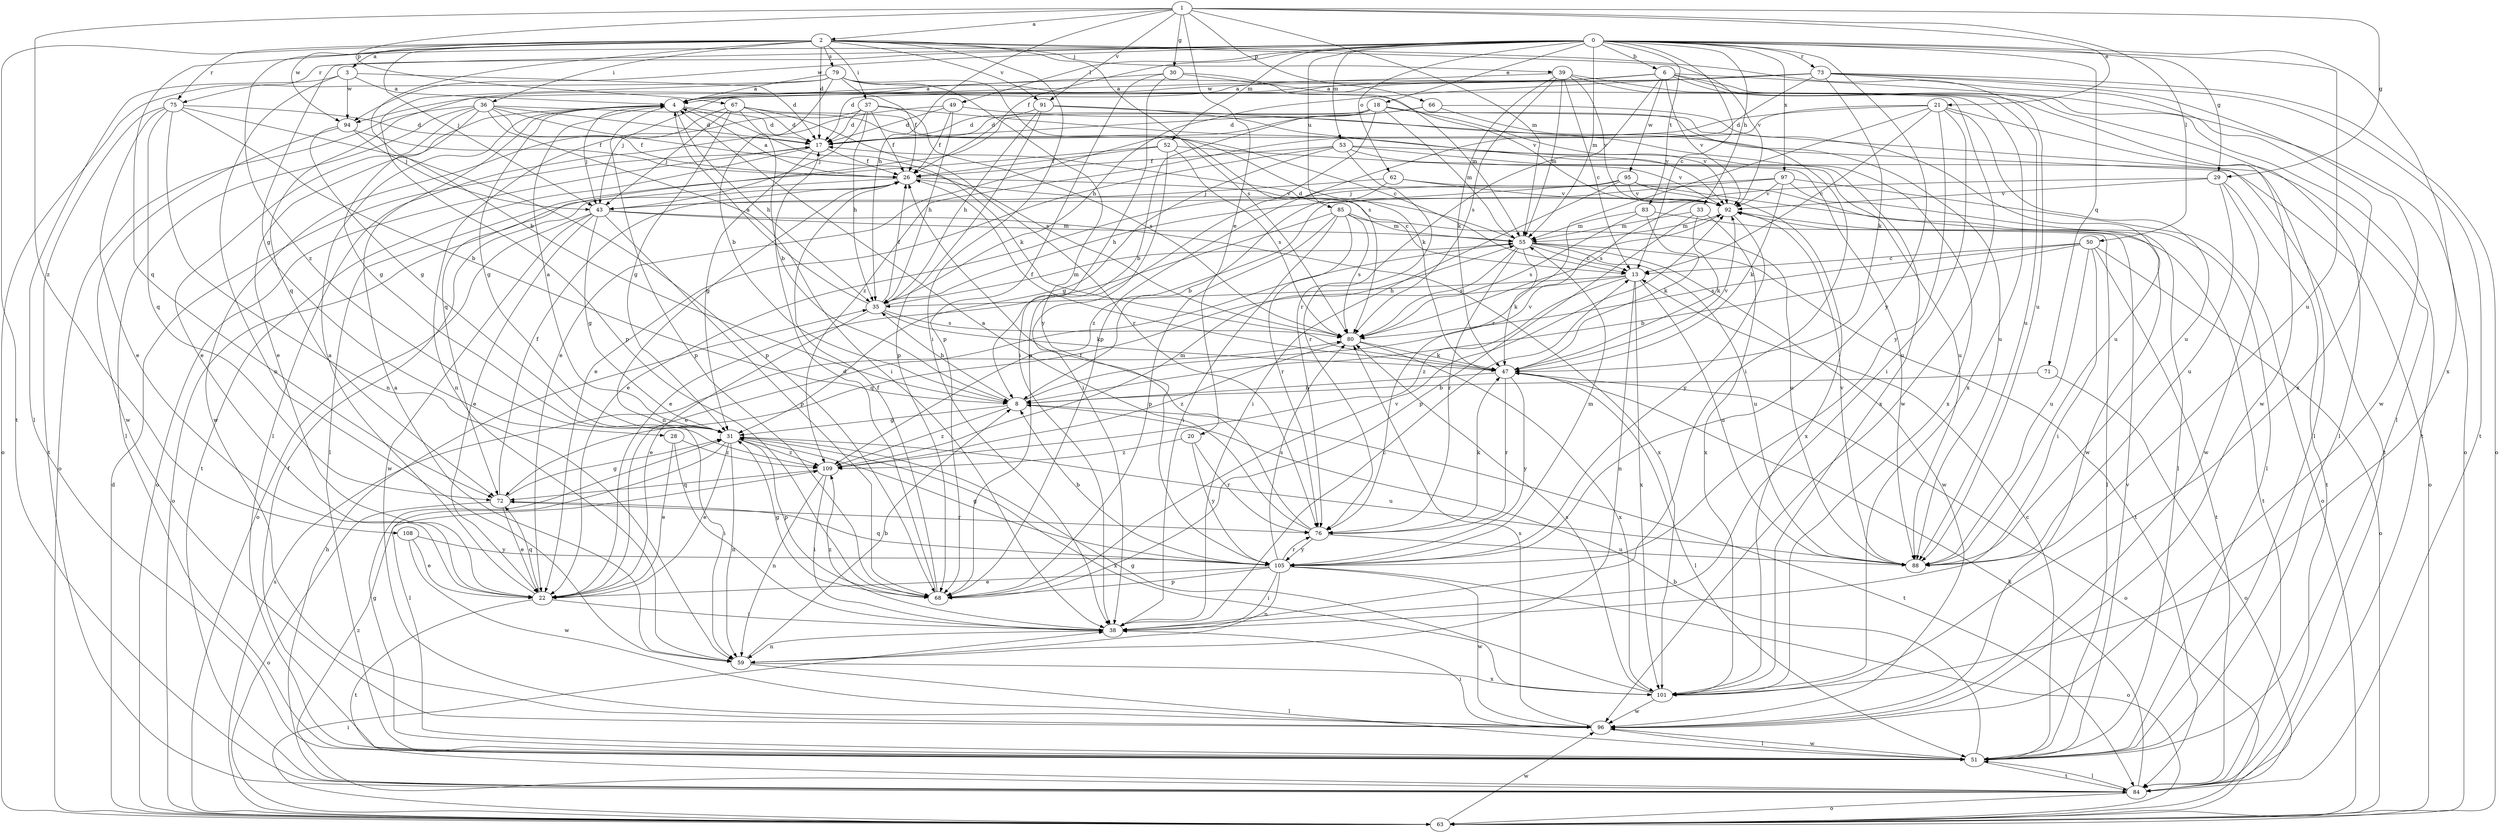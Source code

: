 strict digraph  {
0;
1;
2;
3;
4;
6;
8;
13;
17;
18;
20;
21;
22;
26;
28;
29;
30;
31;
33;
35;
36;
37;
38;
39;
43;
47;
49;
50;
51;
52;
53;
55;
59;
62;
63;
66;
67;
68;
71;
72;
73;
75;
76;
79;
80;
83;
84;
85;
88;
91;
92;
94;
95;
96;
97;
101;
105;
108;
109;
0 -> 6  [label=b];
0 -> 13  [label=c];
0 -> 18  [label=e];
0 -> 26  [label=f];
0 -> 28  [label=g];
0 -> 29  [label=g];
0 -> 33  [label=h];
0 -> 49  [label=l];
0 -> 52  [label=m];
0 -> 53  [label=m];
0 -> 55  [label=m];
0 -> 62  [label=o];
0 -> 71  [label=q];
0 -> 72  [label=q];
0 -> 73  [label=r];
0 -> 75  [label=r];
0 -> 83  [label=t];
0 -> 85  [label=u];
0 -> 88  [label=u];
0 -> 94  [label=w];
0 -> 97  [label=x];
0 -> 101  [label=x];
0 -> 105  [label=y];
1 -> 2  [label=a];
1 -> 20  [label=e];
1 -> 21  [label=e];
1 -> 29  [label=g];
1 -> 30  [label=g];
1 -> 35  [label=h];
1 -> 50  [label=l];
1 -> 55  [label=m];
1 -> 66  [label=p];
1 -> 67  [label=p];
1 -> 91  [label=v];
1 -> 108  [label=z];
2 -> 3  [label=a];
2 -> 8  [label=b];
2 -> 17  [label=d];
2 -> 36  [label=i];
2 -> 37  [label=i];
2 -> 38  [label=i];
2 -> 39  [label=j];
2 -> 43  [label=j];
2 -> 75  [label=r];
2 -> 79  [label=s];
2 -> 80  [label=s];
2 -> 84  [label=t];
2 -> 88  [label=u];
2 -> 91  [label=v];
2 -> 92  [label=v];
2 -> 94  [label=w];
2 -> 109  [label=z];
3 -> 4  [label=a];
3 -> 17  [label=d];
3 -> 51  [label=l];
3 -> 59  [label=n];
3 -> 94  [label=w];
4 -> 17  [label=d];
4 -> 22  [label=e];
4 -> 31  [label=g];
4 -> 35  [label=h];
4 -> 43  [label=j];
4 -> 47  [label=k];
4 -> 68  [label=p];
6 -> 4  [label=a];
6 -> 43  [label=j];
6 -> 51  [label=l];
6 -> 63  [label=o];
6 -> 72  [label=q];
6 -> 76  [label=r];
6 -> 84  [label=t];
6 -> 92  [label=v];
6 -> 94  [label=w];
6 -> 95  [label=w];
6 -> 96  [label=w];
8 -> 31  [label=g];
8 -> 35  [label=h];
8 -> 84  [label=t];
8 -> 92  [label=v];
8 -> 109  [label=z];
13 -> 35  [label=h];
13 -> 59  [label=n];
13 -> 72  [label=q];
13 -> 88  [label=u];
13 -> 101  [label=x];
13 -> 109  [label=z];
17 -> 26  [label=f];
17 -> 31  [label=g];
17 -> 63  [label=o];
17 -> 84  [label=t];
18 -> 8  [label=b];
18 -> 17  [label=d];
18 -> 51  [label=l];
18 -> 55  [label=m];
18 -> 68  [label=p];
18 -> 72  [label=q];
18 -> 88  [label=u];
18 -> 92  [label=v];
20 -> 76  [label=r];
20 -> 105  [label=y];
20 -> 109  [label=z];
21 -> 13  [label=c];
21 -> 17  [label=d];
21 -> 38  [label=i];
21 -> 51  [label=l];
21 -> 76  [label=r];
21 -> 88  [label=u];
21 -> 105  [label=y];
21 -> 109  [label=z];
22 -> 4  [label=a];
22 -> 38  [label=i];
22 -> 72  [label=q];
22 -> 84  [label=t];
26 -> 4  [label=a];
26 -> 13  [label=c];
26 -> 59  [label=n];
26 -> 63  [label=o];
26 -> 92  [label=v];
28 -> 22  [label=e];
28 -> 38  [label=i];
28 -> 109  [label=z];
29 -> 80  [label=s];
29 -> 84  [label=t];
29 -> 88  [label=u];
29 -> 92  [label=v];
29 -> 96  [label=w];
30 -> 4  [label=a];
30 -> 38  [label=i];
30 -> 55  [label=m];
30 -> 68  [label=p];
30 -> 96  [label=w];
31 -> 4  [label=a];
31 -> 22  [label=e];
31 -> 51  [label=l];
31 -> 59  [label=n];
31 -> 68  [label=p];
31 -> 88  [label=u];
31 -> 101  [label=x];
31 -> 109  [label=z];
33 -> 47  [label=k];
33 -> 55  [label=m];
33 -> 68  [label=p];
33 -> 101  [label=x];
35 -> 4  [label=a];
35 -> 22  [label=e];
35 -> 26  [label=f];
35 -> 47  [label=k];
35 -> 55  [label=m];
35 -> 80  [label=s];
36 -> 13  [label=c];
36 -> 17  [label=d];
36 -> 22  [label=e];
36 -> 26  [label=f];
36 -> 31  [label=g];
36 -> 38  [label=i];
36 -> 51  [label=l];
36 -> 63  [label=o];
36 -> 80  [label=s];
37 -> 17  [label=d];
37 -> 26  [label=f];
37 -> 35  [label=h];
37 -> 43  [label=j];
37 -> 59  [label=n];
37 -> 80  [label=s];
37 -> 101  [label=x];
38 -> 13  [label=c];
38 -> 59  [label=n];
38 -> 109  [label=z];
39 -> 4  [label=a];
39 -> 13  [label=c];
39 -> 47  [label=k];
39 -> 55  [label=m];
39 -> 80  [label=s];
39 -> 88  [label=u];
39 -> 92  [label=v];
39 -> 101  [label=x];
43 -> 22  [label=e];
43 -> 31  [label=g];
43 -> 55  [label=m];
43 -> 63  [label=o];
43 -> 68  [label=p];
43 -> 96  [label=w];
43 -> 101  [label=x];
47 -> 8  [label=b];
47 -> 26  [label=f];
47 -> 51  [label=l];
47 -> 63  [label=o];
47 -> 76  [label=r];
47 -> 92  [label=v];
47 -> 105  [label=y];
49 -> 17  [label=d];
49 -> 26  [label=f];
49 -> 35  [label=h];
49 -> 51  [label=l];
49 -> 84  [label=t];
50 -> 8  [label=b];
50 -> 13  [label=c];
50 -> 38  [label=i];
50 -> 63  [label=o];
50 -> 80  [label=s];
50 -> 84  [label=t];
50 -> 88  [label=u];
51 -> 8  [label=b];
51 -> 13  [label=c];
51 -> 26  [label=f];
51 -> 31  [label=g];
51 -> 84  [label=t];
51 -> 92  [label=v];
51 -> 96  [label=w];
52 -> 26  [label=f];
52 -> 38  [label=i];
52 -> 51  [label=l];
52 -> 80  [label=s];
52 -> 88  [label=u];
53 -> 22  [label=e];
53 -> 26  [label=f];
53 -> 31  [label=g];
53 -> 63  [label=o];
53 -> 76  [label=r];
53 -> 88  [label=u];
53 -> 92  [label=v];
55 -> 13  [label=c];
55 -> 17  [label=d];
55 -> 22  [label=e];
55 -> 47  [label=k];
55 -> 76  [label=r];
55 -> 80  [label=s];
55 -> 84  [label=t];
55 -> 88  [label=u];
55 -> 96  [label=w];
59 -> 4  [label=a];
59 -> 8  [label=b];
59 -> 51  [label=l];
59 -> 101  [label=x];
62 -> 8  [label=b];
62 -> 43  [label=j];
62 -> 51  [label=l];
62 -> 92  [label=v];
63 -> 17  [label=d];
63 -> 38  [label=i];
63 -> 80  [label=s];
63 -> 96  [label=w];
66 -> 17  [label=d];
66 -> 22  [label=e];
66 -> 38  [label=i];
66 -> 88  [label=u];
67 -> 8  [label=b];
67 -> 17  [label=d];
67 -> 31  [label=g];
67 -> 43  [label=j];
67 -> 47  [label=k];
67 -> 76  [label=r];
67 -> 96  [label=w];
68 -> 17  [label=d];
68 -> 26  [label=f];
68 -> 31  [label=g];
68 -> 92  [label=v];
71 -> 8  [label=b];
71 -> 63  [label=o];
72 -> 22  [label=e];
72 -> 26  [label=f];
72 -> 31  [label=g];
72 -> 63  [label=o];
72 -> 76  [label=r];
73 -> 4  [label=a];
73 -> 17  [label=d];
73 -> 35  [label=h];
73 -> 47  [label=k];
73 -> 63  [label=o];
73 -> 68  [label=p];
73 -> 84  [label=t];
73 -> 96  [label=w];
73 -> 101  [label=x];
75 -> 8  [label=b];
75 -> 17  [label=d];
75 -> 22  [label=e];
75 -> 59  [label=n];
75 -> 68  [label=p];
75 -> 72  [label=q];
75 -> 84  [label=t];
76 -> 4  [label=a];
76 -> 26  [label=f];
76 -> 47  [label=k];
76 -> 88  [label=u];
76 -> 105  [label=y];
79 -> 4  [label=a];
79 -> 8  [label=b];
79 -> 26  [label=f];
79 -> 63  [label=o];
79 -> 68  [label=p];
79 -> 80  [label=s];
79 -> 92  [label=v];
79 -> 105  [label=y];
80 -> 47  [label=k];
80 -> 101  [label=x];
80 -> 109  [label=z];
83 -> 47  [label=k];
83 -> 51  [label=l];
83 -> 55  [label=m];
83 -> 80  [label=s];
84 -> 35  [label=h];
84 -> 47  [label=k];
84 -> 51  [label=l];
84 -> 63  [label=o];
84 -> 109  [label=z];
85 -> 22  [label=e];
85 -> 38  [label=i];
85 -> 55  [label=m];
85 -> 68  [label=p];
85 -> 76  [label=r];
85 -> 80  [label=s];
85 -> 88  [label=u];
88 -> 92  [label=v];
91 -> 17  [label=d];
91 -> 35  [label=h];
91 -> 68  [label=p];
91 -> 92  [label=v];
91 -> 101  [label=x];
92 -> 55  [label=m];
92 -> 84  [label=t];
92 -> 105  [label=y];
94 -> 26  [label=f];
94 -> 31  [label=g];
94 -> 43  [label=j];
94 -> 96  [label=w];
95 -> 22  [label=e];
95 -> 35  [label=h];
95 -> 38  [label=i];
95 -> 92  [label=v];
95 -> 96  [label=w];
95 -> 101  [label=x];
96 -> 38  [label=i];
96 -> 51  [label=l];
96 -> 80  [label=s];
97 -> 43  [label=j];
97 -> 47  [label=k];
97 -> 51  [label=l];
97 -> 63  [label=o];
97 -> 92  [label=v];
97 -> 109  [label=z];
101 -> 31  [label=g];
101 -> 80  [label=s];
101 -> 96  [label=w];
105 -> 8  [label=b];
105 -> 22  [label=e];
105 -> 31  [label=g];
105 -> 38  [label=i];
105 -> 55  [label=m];
105 -> 59  [label=n];
105 -> 63  [label=o];
105 -> 68  [label=p];
105 -> 72  [label=q];
105 -> 76  [label=r];
105 -> 80  [label=s];
105 -> 96  [label=w];
108 -> 22  [label=e];
108 -> 96  [label=w];
108 -> 105  [label=y];
109 -> 38  [label=i];
109 -> 55  [label=m];
109 -> 59  [label=n];
109 -> 72  [label=q];
}
